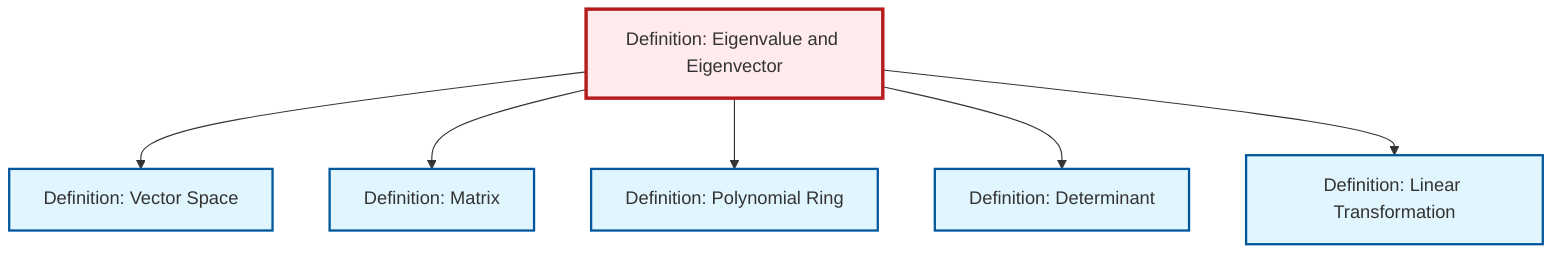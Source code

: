 graph TD
    classDef definition fill:#e1f5fe,stroke:#01579b,stroke-width:2px
    classDef theorem fill:#f3e5f5,stroke:#4a148c,stroke-width:2px
    classDef axiom fill:#fff3e0,stroke:#e65100,stroke-width:2px
    classDef example fill:#e8f5e9,stroke:#1b5e20,stroke-width:2px
    classDef current fill:#ffebee,stroke:#b71c1c,stroke-width:3px
    def-eigenvalue-eigenvector["Definition: Eigenvalue and Eigenvector"]:::definition
    def-determinant["Definition: Determinant"]:::definition
    def-linear-transformation["Definition: Linear Transformation"]:::definition
    def-vector-space["Definition: Vector Space"]:::definition
    def-polynomial-ring["Definition: Polynomial Ring"]:::definition
    def-matrix["Definition: Matrix"]:::definition
    def-eigenvalue-eigenvector --> def-vector-space
    def-eigenvalue-eigenvector --> def-matrix
    def-eigenvalue-eigenvector --> def-polynomial-ring
    def-eigenvalue-eigenvector --> def-determinant
    def-eigenvalue-eigenvector --> def-linear-transformation
    class def-eigenvalue-eigenvector current